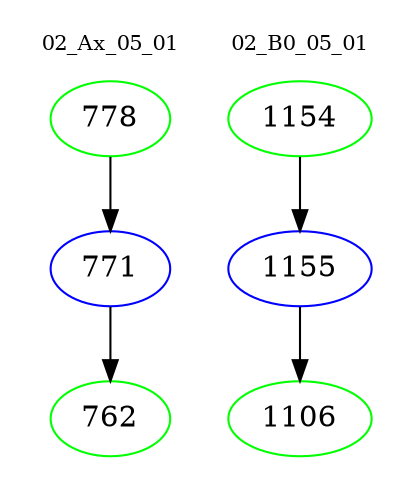 digraph{
subgraph cluster_0 {
color = white
label = "02_Ax_05_01";
fontsize=10;
T0_778 [label="778", color="green"]
T0_778 -> T0_771 [color="black"]
T0_771 [label="771", color="blue"]
T0_771 -> T0_762 [color="black"]
T0_762 [label="762", color="green"]
}
subgraph cluster_1 {
color = white
label = "02_B0_05_01";
fontsize=10;
T1_1154 [label="1154", color="green"]
T1_1154 -> T1_1155 [color="black"]
T1_1155 [label="1155", color="blue"]
T1_1155 -> T1_1106 [color="black"]
T1_1106 [label="1106", color="green"]
}
}
